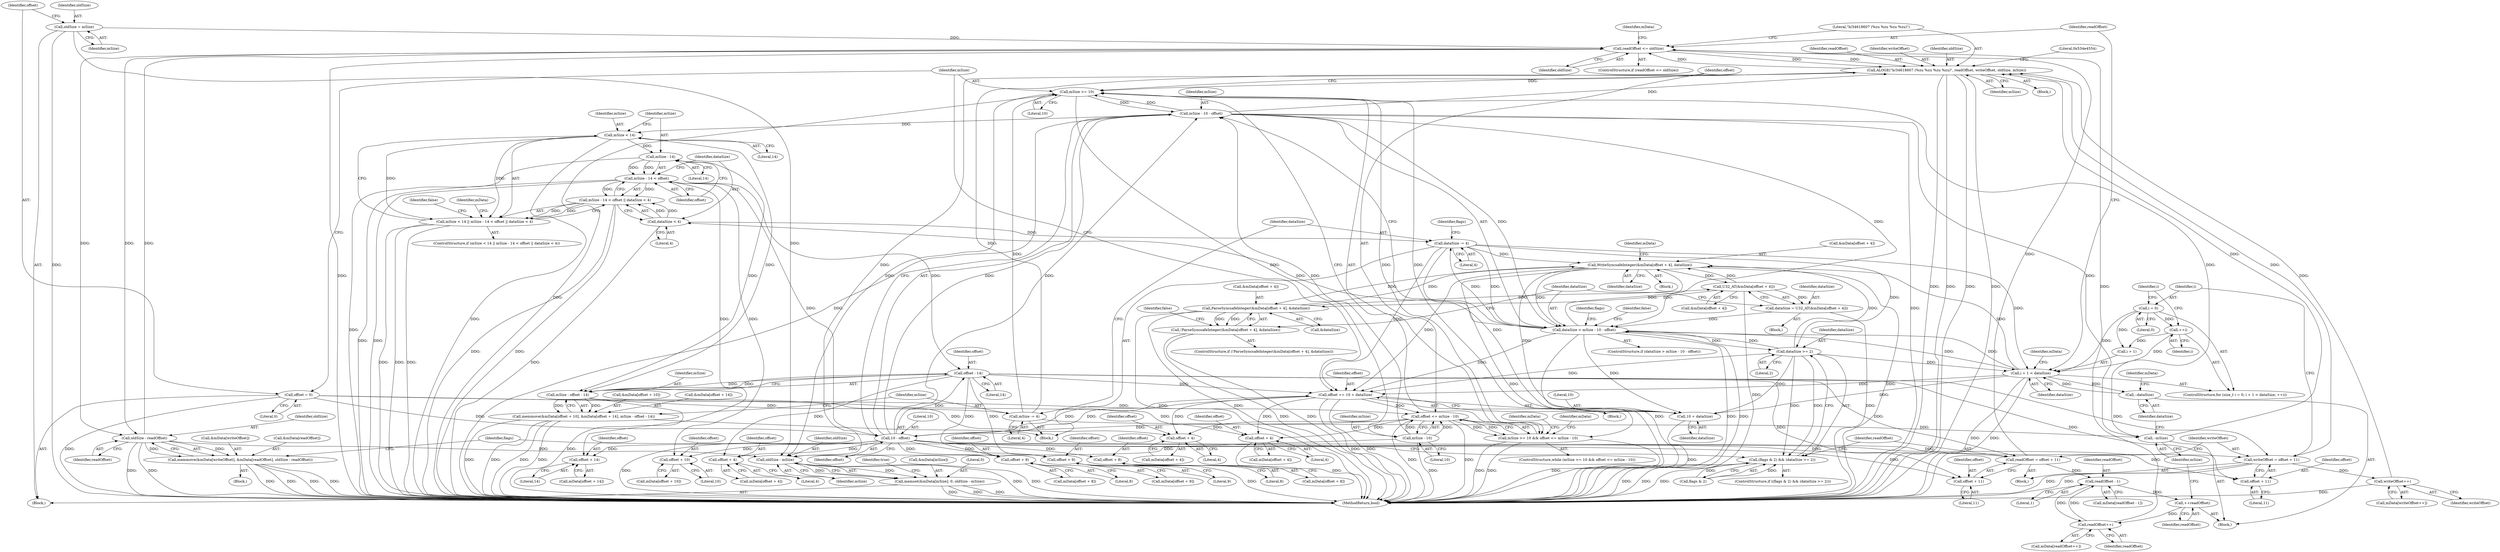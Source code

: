 digraph "0_Android_dd3ca4d6b81a9ae2ddf358b7b93d2f8c010921f5@API" {
"1000300" [label="(Call,readOffset <= oldSize)"];
"1000297" [label="(Call,readOffset++)"];
"1000284" [label="(Call,++readOffset)"];
"1000274" [label="(Call,readOffset - 1)"];
"1000245" [label="(Call,readOffset = offset + 11)"];
"1000223" [label="(Call,offset - 14)"];
"1000197" [label="(Call,mSize - 14 < offset)"];
"1000198" [label="(Call,mSize - 14)"];
"1000193" [label="(Call,mSize < 14)"];
"1000164" [label="(Call,mSize - 10 - offset)"];
"1000113" [label="(Call,mSize >= 10)"];
"1000226" [label="(Call,mSize -= 4)"];
"1000221" [label="(Call,mSize - offset - 14)"];
"1000286" [label="(Call,--mSize)"];
"1000318" [label="(Call,ALOGE(\"b/34618607 (%zu %zu %zu %zu)\", readOffset, writeOffset, oldSize, mSize))"];
"1000300" [label="(Call,readOffset <= oldSize)"];
"1000104" [label="(Call,oldSize = mSize)"];
"1000313" [label="(Call,oldSize - readOffset)"];
"1000293" [label="(Call,writeOffset++)"];
"1000251" [label="(Call,writeOffset = offset + 11)"];
"1000166" [label="(Call,10 - offset)"];
"1000116" [label="(Call,offset <= mSize - 10)"];
"1000363" [label="(Call,offset += 10 + dataSize)"];
"1000337" [label="(Call,WriteSyncsafeInteger(&mData[offset + 4], dataSize))"];
"1000139" [label="(Call,U32_AT(&mData[offset + 4]))"];
"1000149" [label="(Call,ParseSyncsafeInteger(&mData[offset + 4], &dataSize))"];
"1000261" [label="(Call,i + 1 < dataSize)"];
"1000258" [label="(Call,i = 0)"];
"1000266" [label="(Call,++i)"];
"1000288" [label="(Call,--dataSize)"];
"1000229" [label="(Call,dataSize -= 4)"];
"1000202" [label="(Call,dataSize < 4)"];
"1000162" [label="(Call,dataSize > mSize - 10 - offset)"];
"1000137" [label="(Call,dataSize = U32_AT(&mData[offset + 4]))"];
"1000240" [label="(Call,dataSize >= 2)"];
"1000108" [label="(Call,offset = 0)"];
"1000118" [label="(Call,mSize - 10)"];
"1000112" [label="(Call,mSize >= 10 && offset <= mSize - 10)"];
"1000143" [label="(Call,offset + 4)"];
"1000153" [label="(Call,offset + 4)"];
"1000196" [label="(Call,mSize - 14 < offset || dataSize < 4)"];
"1000192" [label="(Call,mSize < 14 || mSize - 14 < offset || dataSize < 4)"];
"1000236" [label="(Call,(flags & 2) && (dataSize >= 2))"];
"1000148" [label="(Call,!ParseSyncsafeInteger(&mData[offset + 4], &dataSize))"];
"1000365" [label="(Call,10 + dataSize)"];
"1000212" [label="(Call,offset + 10)"];
"1000218" [label="(Call,offset + 14)"];
"1000208" [label="(Call,memmove(&mData[offset + 10], &mData[offset + 14], mSize - offset - 14))"];
"1000247" [label="(Call,offset + 11)"];
"1000253" [label="(Call,offset + 11)"];
"1000341" [label="(Call,offset + 4)"];
"1000348" [label="(Call,offset + 8)"];
"1000357" [label="(Call,offset + 9)"];
"1000179" [label="(Call,offset + 8)"];
"1000374" [label="(Call,oldSize - mSize)"];
"1000368" [label="(Call,memset(&mData[mSize], 0, oldSize - mSize))"];
"1000304" [label="(Call,memmove(&mData[writeOffset], &mData[readOffset], oldSize - readOffset))"];
"1000193" [label="(Call,mSize < 14)"];
"1000160" [label="(Identifier,false)"];
"1000139" [label="(Call,U32_AT(&mData[offset + 4]))"];
"1000105" [label="(Identifier,oldSize)"];
"1000102" [label="(Block,)"];
"1000348" [label="(Call,offset + 8)"];
"1000295" [label="(Call,mData[readOffset++])"];
"1000195" [label="(Literal,14)"];
"1000365" [label="(Call,10 + dataSize)"];
"1000222" [label="(Identifier,mSize)"];
"1000108" [label="(Call,offset = 0)"];
"1000320" [label="(Identifier,readOffset)"];
"1000273" [label="(Identifier,mData)"];
"1000200" [label="(Literal,14)"];
"1000216" [label="(Call,mData[offset + 14])"];
"1000341" [label="(Call,offset + 4)"];
"1000174" [label="(Identifier,flags)"];
"1000318" [label="(Call,ALOGE(\"b/34618607 (%zu %zu %zu %zu)\", readOffset, writeOffset, oldSize, mSize))"];
"1000242" [label="(Literal,2)"];
"1000315" [label="(Identifier,readOffset)"];
"1000328" [label="(Identifier,flags)"];
"1000307" [label="(Identifier,mData)"];
"1000287" [label="(Identifier,mSize)"];
"1000149" [label="(Call,ParseSyncsafeInteger(&mData[offset + 4], &dataSize))"];
"1000109" [label="(Identifier,offset)"];
"1000258" [label="(Call,i = 0)"];
"1000226" [label="(Call,mSize -= 4)"];
"1000225" [label="(Literal,14)"];
"1000321" [label="(Identifier,writeOffset)"];
"1000298" [label="(Identifier,readOffset)"];
"1000214" [label="(Literal,10)"];
"1000220" [label="(Literal,14)"];
"1000223" [label="(Call,offset - 14)"];
"1000323" [label="(Identifier,mSize)"];
"1000120" [label="(Literal,10)"];
"1000291" [label="(Call,mData[writeOffset++])"];
"1000378" [label="(Identifier,true)"];
"1000267" [label="(Identifier,i)"];
"1000119" [label="(Identifier,mSize)"];
"1000266" [label="(Call,++i)"];
"1000367" [label="(Identifier,dataSize)"];
"1000215" [label="(Call,&mData[offset + 14])"];
"1000300" [label="(Call,readOffset <= oldSize)"];
"1000363" [label="(Call,offset += 10 + dataSize)"];
"1000208" [label="(Call,memmove(&mData[offset + 10], &mData[offset + 14], mSize - offset - 14))"];
"1000231" [label="(Literal,4)"];
"1000194" [label="(Identifier,mSize)"];
"1000349" [label="(Identifier,offset)"];
"1000116" [label="(Call,offset <= mSize - 10)"];
"1000236" [label="(Call,(flags & 2) && (dataSize >= 2))"];
"1000253" [label="(Call,offset + 11)"];
"1000302" [label="(Identifier,oldSize)"];
"1000272" [label="(Call,mData[readOffset - 1])"];
"1000251" [label="(Call,writeOffset = offset + 11)"];
"1000314" [label="(Identifier,oldSize)"];
"1000154" [label="(Identifier,offset)"];
"1000111" [label="(ControlStructure,while (mSize >= 10 && offset <= mSize - 10))"];
"1000262" [label="(Call,i + 1)"];
"1000309" [label="(Call,&mData[readOffset])"];
"1000190" [label="(Block,)"];
"1000148" [label="(Call,!ParseSyncsafeInteger(&mData[offset + 4], &dataSize))"];
"1000235" [label="(ControlStructure,if ((flags & 2) && (dataSize >= 2)))"];
"1000289" [label="(Identifier,dataSize)"];
"1000256" [label="(ControlStructure,for (size_t i = 0; i + 1 < dataSize; ++i))"];
"1000283" [label="(Block,)"];
"1000286" [label="(Call,--mSize)"];
"1000304" [label="(Call,memmove(&mData[writeOffset], &mData[readOffset], oldSize - readOffset))"];
"1000213" [label="(Identifier,offset)"];
"1000156" [label="(Call,&dataSize)"];
"1000375" [label="(Identifier,oldSize)"];
"1000284" [label="(Call,++readOffset)"];
"1000197" [label="(Call,mSize - 14 < offset)"];
"1000201" [label="(Identifier,offset)"];
"1000110" [label="(Literal,0)"];
"1000303" [label="(Block,)"];
"1000145" [label="(Literal,4)"];
"1000140" [label="(Call,&mData[offset + 4])"];
"1000285" [label="(Identifier,readOffset)"];
"1000368" [label="(Call,memset(&mData[mSize], 0, oldSize - mSize))"];
"1000161" [label="(ControlStructure,if (dataSize > mSize - 10 - offset))"];
"1000212" [label="(Call,offset + 10)"];
"1000357" [label="(Call,offset + 9)"];
"1000249" [label="(Literal,11)"];
"1000141" [label="(Call,mData[offset + 4])"];
"1000313" [label="(Call,oldSize - readOffset)"];
"1000191" [label="(ControlStructure,if (mSize < 14 || mSize - 14 < offset || dataSize < 4))"];
"1000230" [label="(Identifier,dataSize)"];
"1000218" [label="(Call,offset + 14)"];
"1000322" [label="(Identifier,oldSize)"];
"1000221" [label="(Call,mSize - offset - 14)"];
"1000192" [label="(Call,mSize < 14 || mSize - 14 < offset || dataSize < 4)"];
"1000276" [label="(Literal,1)"];
"1000136" [label="(Block,)"];
"1000151" [label="(Call,mData[offset + 4])"];
"1000229" [label="(Call,dataSize -= 4)"];
"1000177" [label="(Call,mData[offset + 8])"];
"1000319" [label="(Literal,\"b/34618607 (%zu %zu %zu %zu)\")"];
"1000255" [label="(Literal,11)"];
"1000260" [label="(Literal,0)"];
"1000346" [label="(Call,mData[offset + 8])"];
"1000241" [label="(Identifier,dataSize)"];
"1000210" [label="(Call,mData[offset + 10])"];
"1000153" [label="(Call,offset + 4)"];
"1000233" [label="(Identifier,flags)"];
"1000366" [label="(Literal,10)"];
"1000219" [label="(Identifier,offset)"];
"1000274" [label="(Call,readOffset - 1)"];
"1000337" [label="(Call,WriteSyncsafeInteger(&mData[offset + 4], dataSize))"];
"1000207" [label="(Identifier,false)"];
"1000246" [label="(Identifier,readOffset)"];
"1000162" [label="(Call,dataSize > mSize - 10 - offset)"];
"1000347" [label="(Identifier,mData)"];
"1000265" [label="(Identifier,dataSize)"];
"1000202" [label="(Call,dataSize < 4)"];
"1000275" [label="(Identifier,readOffset)"];
"1000369" [label="(Call,&mData[mSize])"];
"1000104" [label="(Call,oldSize = mSize)"];
"1000305" [label="(Call,&mData[writeOffset])"];
"1000379" [label="(MethodReturn,bool)"];
"1000338" [label="(Call,&mData[offset + 4])"];
"1000343" [label="(Literal,4)"];
"1000371" [label="(Identifier,mData)"];
"1000150" [label="(Call,&mData[offset + 4])"];
"1000350" [label="(Literal,8)"];
"1000355" [label="(Call,mData[offset + 9])"];
"1000373" [label="(Literal,0)"];
"1000245" [label="(Call,readOffset = offset + 11)"];
"1000143" [label="(Call,offset + 4)"];
"1000224" [label="(Identifier,offset)"];
"1000144" [label="(Identifier,offset)"];
"1000317" [label="(Block,)"];
"1000374" [label="(Call,oldSize - mSize)"];
"1000293" [label="(Call,writeOffset++)"];
"1000204" [label="(Literal,4)"];
"1000167" [label="(Literal,10)"];
"1000114" [label="(Identifier,mSize)"];
"1000198" [label="(Call,mSize - 14)"];
"1000117" [label="(Identifier,offset)"];
"1000247" [label="(Call,offset + 11)"];
"1000106" [label="(Identifier,mSize)"];
"1000121" [label="(Block,)"];
"1000359" [label="(Literal,9)"];
"1000138" [label="(Identifier,dataSize)"];
"1000127" [label="(Identifier,mData)"];
"1000179" [label="(Call,offset + 8)"];
"1000203" [label="(Identifier,dataSize)"];
"1000294" [label="(Identifier,writeOffset)"];
"1000163" [label="(Identifier,dataSize)"];
"1000248" [label="(Identifier,offset)"];
"1000180" [label="(Identifier,offset)"];
"1000263" [label="(Identifier,i)"];
"1000113" [label="(Call,mSize >= 10)"];
"1000344" [label="(Identifier,dataSize)"];
"1000292" [label="(Identifier,mData)"];
"1000240" [label="(Call,dataSize >= 2)"];
"1000168" [label="(Identifier,offset)"];
"1000325" [label="(Literal,0x534e4554)"];
"1000137" [label="(Call,dataSize = U32_AT(&mData[offset + 4]))"];
"1000376" [label="(Identifier,mSize)"];
"1000254" [label="(Identifier,offset)"];
"1000336" [label="(Block,)"];
"1000297" [label="(Call,readOffset++)"];
"1000339" [label="(Call,mData[offset + 4])"];
"1000196" [label="(Call,mSize - 14 < offset || dataSize < 4)"];
"1000118" [label="(Call,mSize - 10)"];
"1000342" [label="(Identifier,offset)"];
"1000199" [label="(Identifier,mSize)"];
"1000364" [label="(Identifier,offset)"];
"1000228" [label="(Literal,4)"];
"1000261" [label="(Call,i + 1 < dataSize)"];
"1000252" [label="(Identifier,writeOffset)"];
"1000299" [label="(ControlStructure,if (readOffset <= oldSize))"];
"1000227" [label="(Identifier,mSize)"];
"1000211" [label="(Identifier,mData)"];
"1000237" [label="(Call,flags & 2)"];
"1000259" [label="(Identifier,i)"];
"1000115" [label="(Literal,10)"];
"1000171" [label="(Identifier,false)"];
"1000181" [label="(Literal,8)"];
"1000147" [label="(ControlStructure,if (!ParseSyncsafeInteger(&mData[offset + 4], &dataSize)))"];
"1000288" [label="(Call,--dataSize)"];
"1000358" [label="(Identifier,offset)"];
"1000209" [label="(Call,&mData[offset + 10])"];
"1000155" [label="(Literal,4)"];
"1000112" [label="(Call,mSize >= 10 && offset <= mSize - 10)"];
"1000166" [label="(Call,10 - offset)"];
"1000165" [label="(Identifier,mSize)"];
"1000164" [label="(Call,mSize - 10 - offset)"];
"1000301" [label="(Identifier,readOffset)"];
"1000243" [label="(Block,)"];
"1000300" -> "1000299"  [label="AST: "];
"1000300" -> "1000302"  [label="CFG: "];
"1000301" -> "1000300"  [label="AST: "];
"1000302" -> "1000300"  [label="AST: "];
"1000307" -> "1000300"  [label="CFG: "];
"1000319" -> "1000300"  [label="CFG: "];
"1000300" -> "1000379"  [label="DDG: "];
"1000297" -> "1000300"  [label="DDG: "];
"1000245" -> "1000300"  [label="DDG: "];
"1000104" -> "1000300"  [label="DDG: "];
"1000318" -> "1000300"  [label="DDG: "];
"1000313" -> "1000300"  [label="DDG: "];
"1000300" -> "1000313"  [label="DDG: "];
"1000300" -> "1000313"  [label="DDG: "];
"1000300" -> "1000318"  [label="DDG: "];
"1000300" -> "1000318"  [label="DDG: "];
"1000297" -> "1000295"  [label="AST: "];
"1000297" -> "1000298"  [label="CFG: "];
"1000298" -> "1000297"  [label="AST: "];
"1000295" -> "1000297"  [label="CFG: "];
"1000297" -> "1000274"  [label="DDG: "];
"1000284" -> "1000297"  [label="DDG: "];
"1000274" -> "1000297"  [label="DDG: "];
"1000284" -> "1000283"  [label="AST: "];
"1000284" -> "1000285"  [label="CFG: "];
"1000285" -> "1000284"  [label="AST: "];
"1000287" -> "1000284"  [label="CFG: "];
"1000274" -> "1000284"  [label="DDG: "];
"1000274" -> "1000272"  [label="AST: "];
"1000274" -> "1000276"  [label="CFG: "];
"1000275" -> "1000274"  [label="AST: "];
"1000276" -> "1000274"  [label="AST: "];
"1000272" -> "1000274"  [label="CFG: "];
"1000245" -> "1000274"  [label="DDG: "];
"1000245" -> "1000243"  [label="AST: "];
"1000245" -> "1000247"  [label="CFG: "];
"1000246" -> "1000245"  [label="AST: "];
"1000247" -> "1000245"  [label="AST: "];
"1000252" -> "1000245"  [label="CFG: "];
"1000223" -> "1000245"  [label="DDG: "];
"1000166" -> "1000245"  [label="DDG: "];
"1000223" -> "1000221"  [label="AST: "];
"1000223" -> "1000225"  [label="CFG: "];
"1000224" -> "1000223"  [label="AST: "];
"1000225" -> "1000223"  [label="AST: "];
"1000221" -> "1000223"  [label="CFG: "];
"1000223" -> "1000221"  [label="DDG: "];
"1000223" -> "1000221"  [label="DDG: "];
"1000197" -> "1000223"  [label="DDG: "];
"1000166" -> "1000223"  [label="DDG: "];
"1000223" -> "1000247"  [label="DDG: "];
"1000223" -> "1000251"  [label="DDG: "];
"1000223" -> "1000253"  [label="DDG: "];
"1000223" -> "1000341"  [label="DDG: "];
"1000223" -> "1000348"  [label="DDG: "];
"1000223" -> "1000357"  [label="DDG: "];
"1000223" -> "1000363"  [label="DDG: "];
"1000197" -> "1000196"  [label="AST: "];
"1000197" -> "1000201"  [label="CFG: "];
"1000198" -> "1000197"  [label="AST: "];
"1000201" -> "1000197"  [label="AST: "];
"1000203" -> "1000197"  [label="CFG: "];
"1000196" -> "1000197"  [label="CFG: "];
"1000197" -> "1000379"  [label="DDG: "];
"1000197" -> "1000379"  [label="DDG: "];
"1000197" -> "1000196"  [label="DDG: "];
"1000197" -> "1000196"  [label="DDG: "];
"1000198" -> "1000197"  [label="DDG: "];
"1000198" -> "1000197"  [label="DDG: "];
"1000166" -> "1000197"  [label="DDG: "];
"1000197" -> "1000212"  [label="DDG: "];
"1000197" -> "1000218"  [label="DDG: "];
"1000198" -> "1000200"  [label="CFG: "];
"1000199" -> "1000198"  [label="AST: "];
"1000200" -> "1000198"  [label="AST: "];
"1000201" -> "1000198"  [label="CFG: "];
"1000198" -> "1000379"  [label="DDG: "];
"1000193" -> "1000198"  [label="DDG: "];
"1000198" -> "1000221"  [label="DDG: "];
"1000193" -> "1000192"  [label="AST: "];
"1000193" -> "1000195"  [label="CFG: "];
"1000194" -> "1000193"  [label="AST: "];
"1000195" -> "1000193"  [label="AST: "];
"1000199" -> "1000193"  [label="CFG: "];
"1000192" -> "1000193"  [label="CFG: "];
"1000193" -> "1000379"  [label="DDG: "];
"1000193" -> "1000192"  [label="DDG: "];
"1000193" -> "1000192"  [label="DDG: "];
"1000164" -> "1000193"  [label="DDG: "];
"1000193" -> "1000221"  [label="DDG: "];
"1000164" -> "1000162"  [label="AST: "];
"1000164" -> "1000166"  [label="CFG: "];
"1000165" -> "1000164"  [label="AST: "];
"1000166" -> "1000164"  [label="AST: "];
"1000162" -> "1000164"  [label="CFG: "];
"1000164" -> "1000379"  [label="DDG: "];
"1000164" -> "1000379"  [label="DDG: "];
"1000164" -> "1000113"  [label="DDG: "];
"1000164" -> "1000162"  [label="DDG: "];
"1000164" -> "1000162"  [label="DDG: "];
"1000113" -> "1000164"  [label="DDG: "];
"1000118" -> "1000164"  [label="DDG: "];
"1000166" -> "1000164"  [label="DDG: "];
"1000166" -> "1000164"  [label="DDG: "];
"1000164" -> "1000286"  [label="DDG: "];
"1000164" -> "1000318"  [label="DDG: "];
"1000113" -> "1000112"  [label="AST: "];
"1000113" -> "1000115"  [label="CFG: "];
"1000114" -> "1000113"  [label="AST: "];
"1000115" -> "1000113"  [label="AST: "];
"1000117" -> "1000113"  [label="CFG: "];
"1000112" -> "1000113"  [label="CFG: "];
"1000113" -> "1000379"  [label="DDG: "];
"1000113" -> "1000112"  [label="DDG: "];
"1000113" -> "1000112"  [label="DDG: "];
"1000226" -> "1000113"  [label="DDG: "];
"1000286" -> "1000113"  [label="DDG: "];
"1000318" -> "1000113"  [label="DDG: "];
"1000113" -> "1000118"  [label="DDG: "];
"1000113" -> "1000374"  [label="DDG: "];
"1000226" -> "1000190"  [label="AST: "];
"1000226" -> "1000228"  [label="CFG: "];
"1000227" -> "1000226"  [label="AST: "];
"1000228" -> "1000226"  [label="AST: "];
"1000230" -> "1000226"  [label="CFG: "];
"1000221" -> "1000226"  [label="DDG: "];
"1000226" -> "1000286"  [label="DDG: "];
"1000226" -> "1000318"  [label="DDG: "];
"1000221" -> "1000208"  [label="AST: "];
"1000222" -> "1000221"  [label="AST: "];
"1000208" -> "1000221"  [label="CFG: "];
"1000221" -> "1000379"  [label="DDG: "];
"1000221" -> "1000208"  [label="DDG: "];
"1000221" -> "1000208"  [label="DDG: "];
"1000286" -> "1000283"  [label="AST: "];
"1000286" -> "1000287"  [label="CFG: "];
"1000287" -> "1000286"  [label="AST: "];
"1000289" -> "1000286"  [label="CFG: "];
"1000286" -> "1000318"  [label="DDG: "];
"1000318" -> "1000317"  [label="AST: "];
"1000318" -> "1000323"  [label="CFG: "];
"1000319" -> "1000318"  [label="AST: "];
"1000320" -> "1000318"  [label="AST: "];
"1000321" -> "1000318"  [label="AST: "];
"1000322" -> "1000318"  [label="AST: "];
"1000323" -> "1000318"  [label="AST: "];
"1000325" -> "1000318"  [label="CFG: "];
"1000318" -> "1000379"  [label="DDG: "];
"1000318" -> "1000379"  [label="DDG: "];
"1000318" -> "1000379"  [label="DDG: "];
"1000318" -> "1000379"  [label="DDG: "];
"1000293" -> "1000318"  [label="DDG: "];
"1000251" -> "1000318"  [label="DDG: "];
"1000318" -> "1000374"  [label="DDG: "];
"1000104" -> "1000102"  [label="AST: "];
"1000104" -> "1000106"  [label="CFG: "];
"1000105" -> "1000104"  [label="AST: "];
"1000106" -> "1000104"  [label="AST: "];
"1000109" -> "1000104"  [label="CFG: "];
"1000104" -> "1000379"  [label="DDG: "];
"1000104" -> "1000374"  [label="DDG: "];
"1000313" -> "1000304"  [label="AST: "];
"1000313" -> "1000315"  [label="CFG: "];
"1000314" -> "1000313"  [label="AST: "];
"1000315" -> "1000313"  [label="AST: "];
"1000304" -> "1000313"  [label="CFG: "];
"1000313" -> "1000379"  [label="DDG: "];
"1000313" -> "1000379"  [label="DDG: "];
"1000313" -> "1000304"  [label="DDG: "];
"1000313" -> "1000304"  [label="DDG: "];
"1000313" -> "1000374"  [label="DDG: "];
"1000293" -> "1000291"  [label="AST: "];
"1000293" -> "1000294"  [label="CFG: "];
"1000294" -> "1000293"  [label="AST: "];
"1000291" -> "1000293"  [label="CFG: "];
"1000293" -> "1000379"  [label="DDG: "];
"1000251" -> "1000293"  [label="DDG: "];
"1000251" -> "1000243"  [label="AST: "];
"1000251" -> "1000253"  [label="CFG: "];
"1000252" -> "1000251"  [label="AST: "];
"1000253" -> "1000251"  [label="AST: "];
"1000259" -> "1000251"  [label="CFG: "];
"1000251" -> "1000379"  [label="DDG: "];
"1000251" -> "1000379"  [label="DDG: "];
"1000166" -> "1000251"  [label="DDG: "];
"1000166" -> "1000168"  [label="CFG: "];
"1000167" -> "1000166"  [label="AST: "];
"1000168" -> "1000166"  [label="AST: "];
"1000166" -> "1000379"  [label="DDG: "];
"1000116" -> "1000166"  [label="DDG: "];
"1000363" -> "1000166"  [label="DDG: "];
"1000108" -> "1000166"  [label="DDG: "];
"1000166" -> "1000179"  [label="DDG: "];
"1000166" -> "1000212"  [label="DDG: "];
"1000166" -> "1000218"  [label="DDG: "];
"1000166" -> "1000247"  [label="DDG: "];
"1000166" -> "1000253"  [label="DDG: "];
"1000166" -> "1000341"  [label="DDG: "];
"1000166" -> "1000348"  [label="DDG: "];
"1000166" -> "1000357"  [label="DDG: "];
"1000166" -> "1000363"  [label="DDG: "];
"1000116" -> "1000112"  [label="AST: "];
"1000116" -> "1000118"  [label="CFG: "];
"1000117" -> "1000116"  [label="AST: "];
"1000118" -> "1000116"  [label="AST: "];
"1000112" -> "1000116"  [label="CFG: "];
"1000116" -> "1000379"  [label="DDG: "];
"1000116" -> "1000379"  [label="DDG: "];
"1000116" -> "1000112"  [label="DDG: "];
"1000116" -> "1000112"  [label="DDG: "];
"1000363" -> "1000116"  [label="DDG: "];
"1000108" -> "1000116"  [label="DDG: "];
"1000118" -> "1000116"  [label="DDG: "];
"1000118" -> "1000116"  [label="DDG: "];
"1000116" -> "1000143"  [label="DDG: "];
"1000116" -> "1000153"  [label="DDG: "];
"1000363" -> "1000121"  [label="AST: "];
"1000363" -> "1000365"  [label="CFG: "];
"1000364" -> "1000363"  [label="AST: "];
"1000365" -> "1000363"  [label="AST: "];
"1000114" -> "1000363"  [label="CFG: "];
"1000363" -> "1000379"  [label="DDG: "];
"1000363" -> "1000379"  [label="DDG: "];
"1000363" -> "1000143"  [label="DDG: "];
"1000363" -> "1000153"  [label="DDG: "];
"1000337" -> "1000363"  [label="DDG: "];
"1000261" -> "1000363"  [label="DDG: "];
"1000229" -> "1000363"  [label="DDG: "];
"1000162" -> "1000363"  [label="DDG: "];
"1000240" -> "1000363"  [label="DDG: "];
"1000337" -> "1000336"  [label="AST: "];
"1000337" -> "1000344"  [label="CFG: "];
"1000338" -> "1000337"  [label="AST: "];
"1000344" -> "1000337"  [label="AST: "];
"1000347" -> "1000337"  [label="CFG: "];
"1000337" -> "1000379"  [label="DDG: "];
"1000337" -> "1000379"  [label="DDG: "];
"1000337" -> "1000139"  [label="DDG: "];
"1000337" -> "1000149"  [label="DDG: "];
"1000337" -> "1000162"  [label="DDG: "];
"1000139" -> "1000337"  [label="DDG: "];
"1000149" -> "1000337"  [label="DDG: "];
"1000261" -> "1000337"  [label="DDG: "];
"1000229" -> "1000337"  [label="DDG: "];
"1000162" -> "1000337"  [label="DDG: "];
"1000240" -> "1000337"  [label="DDG: "];
"1000337" -> "1000365"  [label="DDG: "];
"1000139" -> "1000137"  [label="AST: "];
"1000139" -> "1000140"  [label="CFG: "];
"1000140" -> "1000139"  [label="AST: "];
"1000137" -> "1000139"  [label="CFG: "];
"1000139" -> "1000379"  [label="DDG: "];
"1000139" -> "1000137"  [label="DDG: "];
"1000149" -> "1000139"  [label="DDG: "];
"1000139" -> "1000149"  [label="DDG: "];
"1000149" -> "1000148"  [label="AST: "];
"1000149" -> "1000156"  [label="CFG: "];
"1000150" -> "1000149"  [label="AST: "];
"1000156" -> "1000149"  [label="AST: "];
"1000148" -> "1000149"  [label="CFG: "];
"1000149" -> "1000379"  [label="DDG: "];
"1000149" -> "1000379"  [label="DDG: "];
"1000149" -> "1000148"  [label="DDG: "];
"1000149" -> "1000148"  [label="DDG: "];
"1000261" -> "1000256"  [label="AST: "];
"1000261" -> "1000265"  [label="CFG: "];
"1000262" -> "1000261"  [label="AST: "];
"1000265" -> "1000261"  [label="AST: "];
"1000273" -> "1000261"  [label="CFG: "];
"1000301" -> "1000261"  [label="CFG: "];
"1000261" -> "1000379"  [label="DDG: "];
"1000261" -> "1000379"  [label="DDG: "];
"1000261" -> "1000162"  [label="DDG: "];
"1000258" -> "1000261"  [label="DDG: "];
"1000266" -> "1000261"  [label="DDG: "];
"1000288" -> "1000261"  [label="DDG: "];
"1000229" -> "1000261"  [label="DDG: "];
"1000162" -> "1000261"  [label="DDG: "];
"1000240" -> "1000261"  [label="DDG: "];
"1000261" -> "1000288"  [label="DDG: "];
"1000261" -> "1000365"  [label="DDG: "];
"1000258" -> "1000256"  [label="AST: "];
"1000258" -> "1000260"  [label="CFG: "];
"1000259" -> "1000258"  [label="AST: "];
"1000260" -> "1000258"  [label="AST: "];
"1000263" -> "1000258"  [label="CFG: "];
"1000258" -> "1000262"  [label="DDG: "];
"1000258" -> "1000266"  [label="DDG: "];
"1000266" -> "1000256"  [label="AST: "];
"1000266" -> "1000267"  [label="CFG: "];
"1000267" -> "1000266"  [label="AST: "];
"1000263" -> "1000266"  [label="CFG: "];
"1000266" -> "1000262"  [label="DDG: "];
"1000288" -> "1000283"  [label="AST: "];
"1000288" -> "1000289"  [label="CFG: "];
"1000289" -> "1000288"  [label="AST: "];
"1000292" -> "1000288"  [label="CFG: "];
"1000229" -> "1000190"  [label="AST: "];
"1000229" -> "1000231"  [label="CFG: "];
"1000230" -> "1000229"  [label="AST: "];
"1000231" -> "1000229"  [label="AST: "];
"1000233" -> "1000229"  [label="CFG: "];
"1000229" -> "1000162"  [label="DDG: "];
"1000202" -> "1000229"  [label="DDG: "];
"1000162" -> "1000229"  [label="DDG: "];
"1000229" -> "1000240"  [label="DDG: "];
"1000229" -> "1000365"  [label="DDG: "];
"1000202" -> "1000196"  [label="AST: "];
"1000202" -> "1000204"  [label="CFG: "];
"1000203" -> "1000202"  [label="AST: "];
"1000204" -> "1000202"  [label="AST: "];
"1000196" -> "1000202"  [label="CFG: "];
"1000202" -> "1000379"  [label="DDG: "];
"1000202" -> "1000196"  [label="DDG: "];
"1000202" -> "1000196"  [label="DDG: "];
"1000162" -> "1000202"  [label="DDG: "];
"1000162" -> "1000161"  [label="AST: "];
"1000163" -> "1000162"  [label="AST: "];
"1000171" -> "1000162"  [label="CFG: "];
"1000174" -> "1000162"  [label="CFG: "];
"1000162" -> "1000379"  [label="DDG: "];
"1000162" -> "1000379"  [label="DDG: "];
"1000162" -> "1000379"  [label="DDG: "];
"1000137" -> "1000162"  [label="DDG: "];
"1000240" -> "1000162"  [label="DDG: "];
"1000162" -> "1000240"  [label="DDG: "];
"1000162" -> "1000365"  [label="DDG: "];
"1000137" -> "1000136"  [label="AST: "];
"1000138" -> "1000137"  [label="AST: "];
"1000163" -> "1000137"  [label="CFG: "];
"1000137" -> "1000379"  [label="DDG: "];
"1000240" -> "1000236"  [label="AST: "];
"1000240" -> "1000242"  [label="CFG: "];
"1000241" -> "1000240"  [label="AST: "];
"1000242" -> "1000240"  [label="AST: "];
"1000236" -> "1000240"  [label="CFG: "];
"1000240" -> "1000236"  [label="DDG: "];
"1000240" -> "1000236"  [label="DDG: "];
"1000240" -> "1000365"  [label="DDG: "];
"1000108" -> "1000102"  [label="AST: "];
"1000108" -> "1000110"  [label="CFG: "];
"1000109" -> "1000108"  [label="AST: "];
"1000110" -> "1000108"  [label="AST: "];
"1000114" -> "1000108"  [label="CFG: "];
"1000108" -> "1000379"  [label="DDG: "];
"1000108" -> "1000143"  [label="DDG: "];
"1000108" -> "1000153"  [label="DDG: "];
"1000118" -> "1000120"  [label="CFG: "];
"1000119" -> "1000118"  [label="AST: "];
"1000120" -> "1000118"  [label="AST: "];
"1000118" -> "1000379"  [label="DDG: "];
"1000118" -> "1000374"  [label="DDG: "];
"1000112" -> "1000111"  [label="AST: "];
"1000127" -> "1000112"  [label="CFG: "];
"1000371" -> "1000112"  [label="CFG: "];
"1000112" -> "1000379"  [label="DDG: "];
"1000112" -> "1000379"  [label="DDG: "];
"1000112" -> "1000379"  [label="DDG: "];
"1000143" -> "1000141"  [label="AST: "];
"1000143" -> "1000145"  [label="CFG: "];
"1000144" -> "1000143"  [label="AST: "];
"1000145" -> "1000143"  [label="AST: "];
"1000141" -> "1000143"  [label="CFG: "];
"1000153" -> "1000151"  [label="AST: "];
"1000153" -> "1000155"  [label="CFG: "];
"1000154" -> "1000153"  [label="AST: "];
"1000155" -> "1000153"  [label="AST: "];
"1000151" -> "1000153"  [label="CFG: "];
"1000153" -> "1000379"  [label="DDG: "];
"1000196" -> "1000192"  [label="AST: "];
"1000192" -> "1000196"  [label="CFG: "];
"1000196" -> "1000379"  [label="DDG: "];
"1000196" -> "1000379"  [label="DDG: "];
"1000196" -> "1000192"  [label="DDG: "];
"1000196" -> "1000192"  [label="DDG: "];
"1000192" -> "1000191"  [label="AST: "];
"1000207" -> "1000192"  [label="CFG: "];
"1000211" -> "1000192"  [label="CFG: "];
"1000192" -> "1000379"  [label="DDG: "];
"1000192" -> "1000379"  [label="DDG: "];
"1000192" -> "1000379"  [label="DDG: "];
"1000236" -> "1000235"  [label="AST: "];
"1000236" -> "1000237"  [label="CFG: "];
"1000237" -> "1000236"  [label="AST: "];
"1000246" -> "1000236"  [label="CFG: "];
"1000328" -> "1000236"  [label="CFG: "];
"1000236" -> "1000379"  [label="DDG: "];
"1000236" -> "1000379"  [label="DDG: "];
"1000236" -> "1000379"  [label="DDG: "];
"1000237" -> "1000236"  [label="DDG: "];
"1000237" -> "1000236"  [label="DDG: "];
"1000148" -> "1000147"  [label="AST: "];
"1000160" -> "1000148"  [label="CFG: "];
"1000163" -> "1000148"  [label="CFG: "];
"1000148" -> "1000379"  [label="DDG: "];
"1000148" -> "1000379"  [label="DDG: "];
"1000365" -> "1000367"  [label="CFG: "];
"1000366" -> "1000365"  [label="AST: "];
"1000367" -> "1000365"  [label="AST: "];
"1000365" -> "1000379"  [label="DDG: "];
"1000212" -> "1000210"  [label="AST: "];
"1000212" -> "1000214"  [label="CFG: "];
"1000213" -> "1000212"  [label="AST: "];
"1000214" -> "1000212"  [label="AST: "];
"1000210" -> "1000212"  [label="CFG: "];
"1000218" -> "1000216"  [label="AST: "];
"1000218" -> "1000220"  [label="CFG: "];
"1000219" -> "1000218"  [label="AST: "];
"1000220" -> "1000218"  [label="AST: "];
"1000216" -> "1000218"  [label="CFG: "];
"1000208" -> "1000190"  [label="AST: "];
"1000209" -> "1000208"  [label="AST: "];
"1000215" -> "1000208"  [label="AST: "];
"1000227" -> "1000208"  [label="CFG: "];
"1000208" -> "1000379"  [label="DDG: "];
"1000208" -> "1000379"  [label="DDG: "];
"1000208" -> "1000379"  [label="DDG: "];
"1000208" -> "1000379"  [label="DDG: "];
"1000247" -> "1000249"  [label="CFG: "];
"1000248" -> "1000247"  [label="AST: "];
"1000249" -> "1000247"  [label="AST: "];
"1000253" -> "1000255"  [label="CFG: "];
"1000254" -> "1000253"  [label="AST: "];
"1000255" -> "1000253"  [label="AST: "];
"1000341" -> "1000339"  [label="AST: "];
"1000341" -> "1000343"  [label="CFG: "];
"1000342" -> "1000341"  [label="AST: "];
"1000343" -> "1000341"  [label="AST: "];
"1000339" -> "1000341"  [label="CFG: "];
"1000348" -> "1000346"  [label="AST: "];
"1000348" -> "1000350"  [label="CFG: "];
"1000349" -> "1000348"  [label="AST: "];
"1000350" -> "1000348"  [label="AST: "];
"1000346" -> "1000348"  [label="CFG: "];
"1000357" -> "1000355"  [label="AST: "];
"1000357" -> "1000359"  [label="CFG: "];
"1000358" -> "1000357"  [label="AST: "];
"1000359" -> "1000357"  [label="AST: "];
"1000355" -> "1000357"  [label="CFG: "];
"1000179" -> "1000177"  [label="AST: "];
"1000179" -> "1000181"  [label="CFG: "];
"1000180" -> "1000179"  [label="AST: "];
"1000181" -> "1000179"  [label="AST: "];
"1000177" -> "1000179"  [label="CFG: "];
"1000179" -> "1000379"  [label="DDG: "];
"1000374" -> "1000368"  [label="AST: "];
"1000374" -> "1000376"  [label="CFG: "];
"1000375" -> "1000374"  [label="AST: "];
"1000376" -> "1000374"  [label="AST: "];
"1000368" -> "1000374"  [label="CFG: "];
"1000374" -> "1000379"  [label="DDG: "];
"1000374" -> "1000379"  [label="DDG: "];
"1000374" -> "1000368"  [label="DDG: "];
"1000374" -> "1000368"  [label="DDG: "];
"1000368" -> "1000102"  [label="AST: "];
"1000369" -> "1000368"  [label="AST: "];
"1000373" -> "1000368"  [label="AST: "];
"1000378" -> "1000368"  [label="CFG: "];
"1000368" -> "1000379"  [label="DDG: "];
"1000368" -> "1000379"  [label="DDG: "];
"1000368" -> "1000379"  [label="DDG: "];
"1000304" -> "1000303"  [label="AST: "];
"1000305" -> "1000304"  [label="AST: "];
"1000309" -> "1000304"  [label="AST: "];
"1000328" -> "1000304"  [label="CFG: "];
"1000304" -> "1000379"  [label="DDG: "];
"1000304" -> "1000379"  [label="DDG: "];
"1000304" -> "1000379"  [label="DDG: "];
"1000304" -> "1000379"  [label="DDG: "];
}
